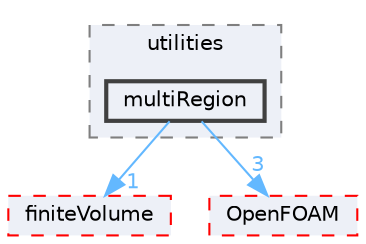 digraph "src/functionObjects/utilities/multiRegion"
{
 // LATEX_PDF_SIZE
  bgcolor="transparent";
  edge [fontname=Helvetica,fontsize=10,labelfontname=Helvetica,labelfontsize=10];
  node [fontname=Helvetica,fontsize=10,shape=box,height=0.2,width=0.4];
  compound=true
  subgraph clusterdir_f7452075bcc4ab0cc3fc3ac03be416ce {
    graph [ bgcolor="#edf0f7", pencolor="grey50", label="utilities", fontname=Helvetica,fontsize=10 style="filled,dashed", URL="dir_f7452075bcc4ab0cc3fc3ac03be416ce.html",tooltip=""]
  dir_64e1f12cb31201da3e295faa96e63dde [label="multiRegion", fillcolor="#edf0f7", color="grey25", style="filled,bold", URL="dir_64e1f12cb31201da3e295faa96e63dde.html",tooltip=""];
  }
  dir_9bd15774b555cf7259a6fa18f99fe99b [label="finiteVolume", fillcolor="#edf0f7", color="red", style="filled,dashed", URL="dir_9bd15774b555cf7259a6fa18f99fe99b.html",tooltip=""];
  dir_c5473ff19b20e6ec4dfe5c310b3778a8 [label="OpenFOAM", fillcolor="#edf0f7", color="red", style="filled,dashed", URL="dir_c5473ff19b20e6ec4dfe5c310b3778a8.html",tooltip=""];
  dir_64e1f12cb31201da3e295faa96e63dde->dir_9bd15774b555cf7259a6fa18f99fe99b [headlabel="1", labeldistance=1.5 headhref="dir_002499_001387.html" href="dir_002499_001387.html" color="steelblue1" fontcolor="steelblue1"];
  dir_64e1f12cb31201da3e295faa96e63dde->dir_c5473ff19b20e6ec4dfe5c310b3778a8 [headlabel="3", labeldistance=1.5 headhref="dir_002499_002695.html" href="dir_002499_002695.html" color="steelblue1" fontcolor="steelblue1"];
}

